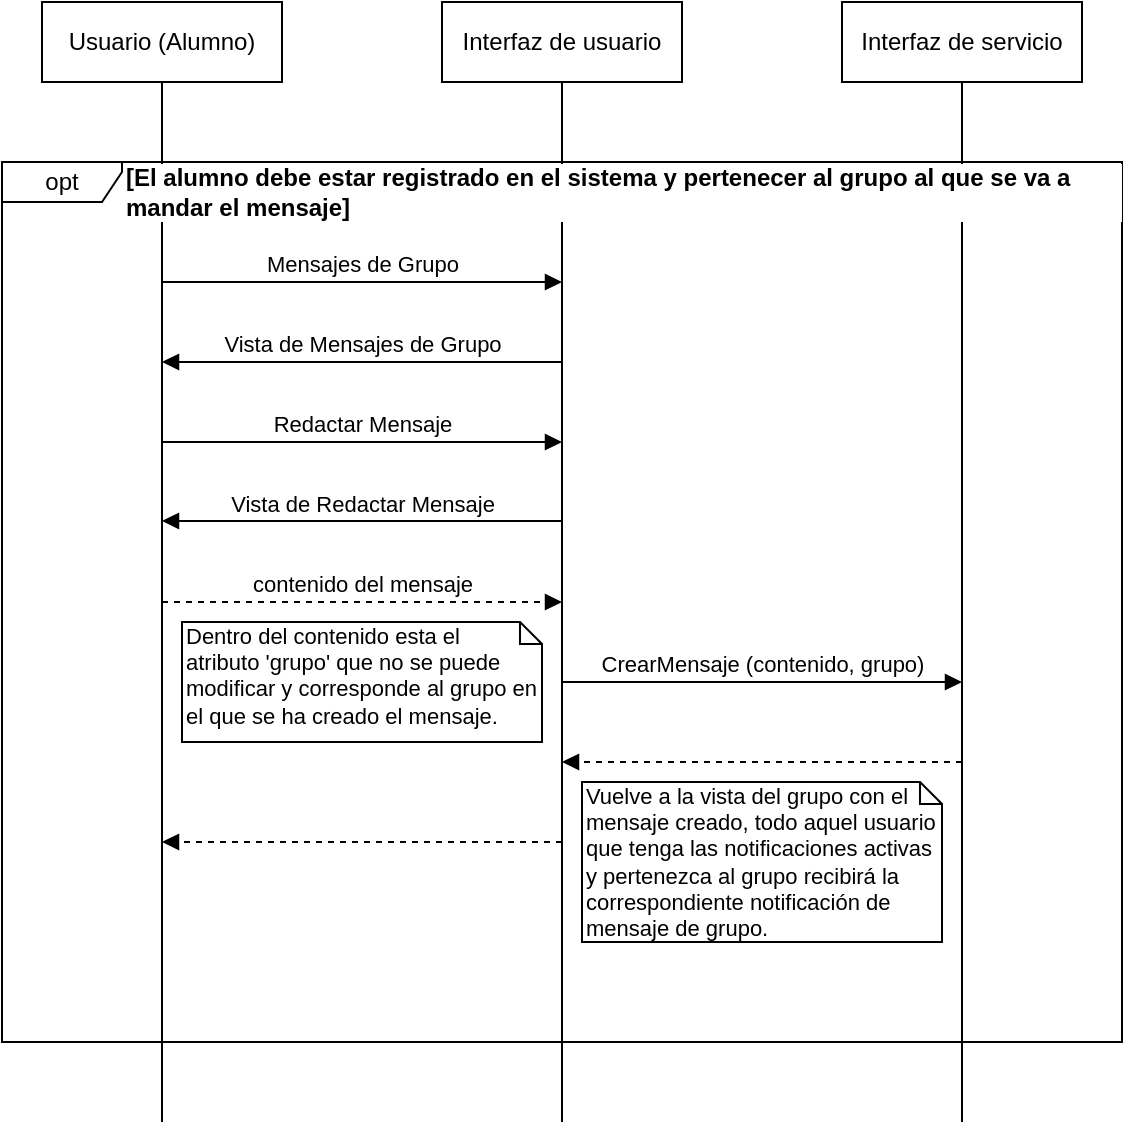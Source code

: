 <mxfile version="12.5.5" type="device"><diagram id="yuwVWADRW0WTgFPeJwuq" name="Page-1"><mxGraphModel dx="868" dy="471" grid="1" gridSize="10" guides="1" tooltips="1" connect="1" arrows="1" fold="1" page="1" pageScale="1" pageWidth="827" pageHeight="1169" math="0" shadow="0"><root><mxCell id="0"/><mxCell id="1" parent="0"/><mxCell id="PCGARSZ_EMb-3YUiUsHT-1" value="opt" style="shape=umlFrame;whiteSpace=wrap;html=1;width=60;height=20;fillColor=#ffffff;" parent="1" vertex="1"><mxGeometry x="80" y="120" width="560" height="440" as="geometry"/></mxCell><mxCell id="PCGARSZ_EMb-3YUiUsHT-3" value="Usuario (Alumno)" style="rounded=0;whiteSpace=wrap;html=1;" parent="1" vertex="1"><mxGeometry x="100" y="40" width="120" height="40" as="geometry"/></mxCell><mxCell id="PCGARSZ_EMb-3YUiUsHT-5" value="Interfaz de usuario" style="rounded=0;whiteSpace=wrap;html=1;" parent="1" vertex="1"><mxGeometry x="300" y="40" width="120" height="40" as="geometry"/></mxCell><mxCell id="PCGARSZ_EMb-3YUiUsHT-6" value="" style="endArrow=none;html=1;entryX=0.5;entryY=1;entryDx=0;entryDy=0;" parent="1" target="PCGARSZ_EMb-3YUiUsHT-3" edge="1"><mxGeometry width="50" height="50" relative="1" as="geometry"><mxPoint x="160" y="600" as="sourcePoint"/><mxPoint x="130" y="540" as="targetPoint"/></mxGeometry></mxCell><mxCell id="PCGARSZ_EMb-3YUiUsHT-7" value="Interfaz de servicio" style="rounded=0;whiteSpace=wrap;html=1;" parent="1" vertex="1"><mxGeometry x="500" y="40" width="120" height="40" as="geometry"/></mxCell><mxCell id="PCGARSZ_EMb-3YUiUsHT-8" value="" style="endArrow=none;html=1;entryX=0.5;entryY=1;entryDx=0;entryDy=0;" parent="1" target="PCGARSZ_EMb-3YUiUsHT-5" edge="1"><mxGeometry width="50" height="50" relative="1" as="geometry"><mxPoint x="360" y="600" as="sourcePoint"/><mxPoint x="170" y="90" as="targetPoint"/></mxGeometry></mxCell><mxCell id="PCGARSZ_EMb-3YUiUsHT-9" value="" style="endArrow=none;html=1;entryX=0.5;entryY=1;entryDx=0;entryDy=0;" parent="1" target="PCGARSZ_EMb-3YUiUsHT-7" edge="1"><mxGeometry width="50" height="50" relative="1" as="geometry"><mxPoint x="560" y="600" as="sourcePoint"/><mxPoint x="180" y="100" as="targetPoint"/></mxGeometry></mxCell><mxCell id="PCGARSZ_EMb-3YUiUsHT-2" value="[El alumno debe estar registrado en el sistema y pertenecer al grupo al que se va a mandar el mensaje]" style="text;html=1;strokeColor=none;fillColor=none;align=left;verticalAlign=middle;whiteSpace=wrap;rounded=0;fontStyle=1;labelBackgroundColor=#ffffff;" parent="1" vertex="1"><mxGeometry x="140" y="120" width="500" height="30" as="geometry"/></mxCell><mxCell id="PCGARSZ_EMb-3YUiUsHT-12" value="Mensajes de Grupo" style="html=1;verticalAlign=bottom;endArrow=block;" parent="1" edge="1"><mxGeometry width="80" relative="1" as="geometry"><mxPoint x="160" y="180" as="sourcePoint"/><mxPoint x="360" y="180" as="targetPoint"/></mxGeometry></mxCell><mxCell id="PCGARSZ_EMb-3YUiUsHT-15" value="Vista de Mensajes de Grupo" style="html=1;verticalAlign=bottom;endArrow=block;" parent="1" edge="1"><mxGeometry width="80" relative="1" as="geometry"><mxPoint x="360" y="220" as="sourcePoint"/><mxPoint x="160" y="220" as="targetPoint"/></mxGeometry></mxCell><mxCell id="PCGARSZ_EMb-3YUiUsHT-16" value="contenido del mensaje" style="html=1;verticalAlign=bottom;endArrow=block;dashed=1;" parent="1" edge="1"><mxGeometry width="80" relative="1" as="geometry"><mxPoint x="160" y="340" as="sourcePoint"/><mxPoint x="360" y="340" as="targetPoint"/></mxGeometry></mxCell><mxCell id="F5GGIbhXl_3I9y4K0sG0-6" value="CrearMensaje (contenido, grupo)" style="html=1;verticalAlign=bottom;endArrow=block;" edge="1" parent="1"><mxGeometry width="80" relative="1" as="geometry"><mxPoint x="360" y="380" as="sourcePoint"/><mxPoint x="560" y="380" as="targetPoint"/></mxGeometry></mxCell><mxCell id="F5GGIbhXl_3I9y4K0sG0-7" value="" style="html=1;verticalAlign=bottom;endArrow=block;dashed=1;" edge="1" parent="1"><mxGeometry width="80" relative="1" as="geometry"><mxPoint x="560" y="420" as="sourcePoint"/><mxPoint x="360" y="420" as="targetPoint"/></mxGeometry></mxCell><mxCell id="F5GGIbhXl_3I9y4K0sG0-9" value="" style="html=1;verticalAlign=bottom;endArrow=block;dashed=1;" edge="1" parent="1"><mxGeometry width="80" relative="1" as="geometry"><mxPoint x="360" y="460" as="sourcePoint"/><mxPoint x="160" y="460" as="targetPoint"/></mxGeometry></mxCell><mxCell id="F5GGIbhXl_3I9y4K0sG0-10" value="Redactar Mensaje" style="html=1;verticalAlign=bottom;endArrow=block;" edge="1" parent="1"><mxGeometry width="80" relative="1" as="geometry"><mxPoint x="160" y="260" as="sourcePoint"/><mxPoint x="360" y="260" as="targetPoint"/></mxGeometry></mxCell><mxCell id="F5GGIbhXl_3I9y4K0sG0-11" value="Vuelve a la vista del grupo con el mensaje creado, todo aquel usuario&lt;br&gt;que tenga las notificaciones activas y pertenezca al grupo recibirá la correspondiente notificación de mensaje de grupo.&amp;nbsp;" style="shape=note;whiteSpace=wrap;html=1;size=11;verticalAlign=top;align=left;spacingTop=-6;fontSize=11;" vertex="1" parent="1"><mxGeometry x="370" y="430" width="180" height="80" as="geometry"/></mxCell><mxCell id="F5GGIbhXl_3I9y4K0sG0-12" value="Vista de Redactar Mensaje" style="html=1;verticalAlign=bottom;endArrow=block;" edge="1" parent="1"><mxGeometry width="80" relative="1" as="geometry"><mxPoint x="360" y="299.5" as="sourcePoint"/><mxPoint x="160" y="299.5" as="targetPoint"/></mxGeometry></mxCell><mxCell id="F5GGIbhXl_3I9y4K0sG0-13" value="Dentro del contenido esta el&lt;br&gt;atributo 'grupo' que no se puede modificar y corresponde al grupo en el que se ha creado el mensaje." style="shape=note;whiteSpace=wrap;html=1;size=11;verticalAlign=top;align=left;spacingTop=-6;fontSize=11;" vertex="1" parent="1"><mxGeometry x="170" y="350" width="180" height="60" as="geometry"/></mxCell></root></mxGraphModel></diagram></mxfile>